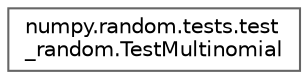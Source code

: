 digraph "Graphical Class Hierarchy"
{
 // LATEX_PDF_SIZE
  bgcolor="transparent";
  edge [fontname=Helvetica,fontsize=10,labelfontname=Helvetica,labelfontsize=10];
  node [fontname=Helvetica,fontsize=10,shape=box,height=0.2,width=0.4];
  rankdir="LR";
  Node0 [id="Node000000",label="numpy.random.tests.test\l_random.TestMultinomial",height=0.2,width=0.4,color="grey40", fillcolor="white", style="filled",URL="$d5/d12/classnumpy_1_1random_1_1tests_1_1test__random_1_1TestMultinomial.html",tooltip=" "];
}
